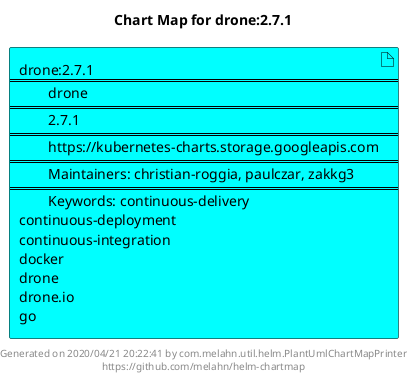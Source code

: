 @startuml
skinparam linetype ortho
skinparam backgroundColor white
skinparam usecaseBorderColor black
skinparam usecaseArrowColor LightSlateGray
skinparam artifactBorderColor black
skinparam artifactArrowColor LightSlateGray

title Chart Map for drone:2.7.1

'There is one referenced Helm Chart
artifact "drone:2.7.1\n====\n\tdrone\n====\n\t2.7.1\n====\n\thttps://kubernetes-charts.storage.googleapis.com\n====\n\tMaintainers: christian-roggia, paulczar, zakkg3\n====\n\tKeywords: continuous-delivery\ncontinuous-deployment\ncontinuous-integration\ndocker\ndrone\ndrone.io\ngo" as drone_2_7_1 #Aqua

'There are 0 referenced Docker Images

'Chart Dependencies

center footer Generated on 2020/04/21 20:22:41 by com.melahn.util.helm.PlantUmlChartMapPrinter\nhttps://github.com/melahn/helm-chartmap
@enduml
